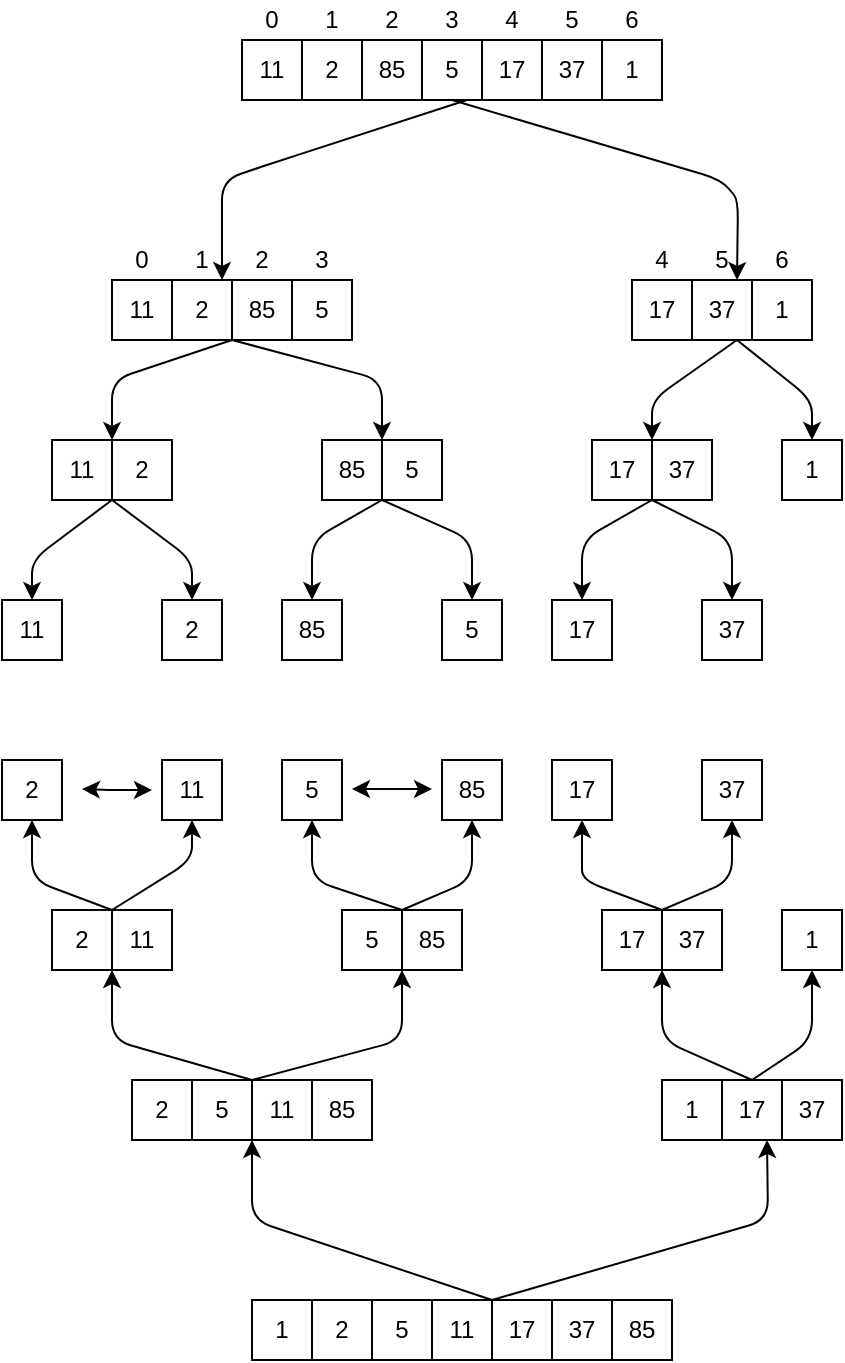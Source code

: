 <mxfile version="12.6.4" type="github">
  <diagram id="JN0QgcLv2ruj5YBZY5oj" name="Page-1">
    <mxGraphModel dx="1396" dy="537" grid="1" gridSize="10" guides="1" tooltips="1" connect="1" arrows="1" fold="1" page="1" pageScale="1" pageWidth="850" pageHeight="1100" math="0" shadow="0">
      <root>
        <mxCell id="0"/>
        <mxCell id="1" parent="0"/>
        <mxCell id="S_tOJ5bn3UWdO5D_vSKJ-2" value="11" style="whiteSpace=wrap;html=1;aspect=fixed;" parent="1" vertex="1">
          <mxGeometry x="295" y="100" width="30" height="30" as="geometry"/>
        </mxCell>
        <mxCell id="S_tOJ5bn3UWdO5D_vSKJ-3" value="2" style="whiteSpace=wrap;html=1;aspect=fixed;" parent="1" vertex="1">
          <mxGeometry x="325" y="100" width="30" height="30" as="geometry"/>
        </mxCell>
        <mxCell id="S_tOJ5bn3UWdO5D_vSKJ-4" value="85" style="whiteSpace=wrap;html=1;aspect=fixed;" parent="1" vertex="1">
          <mxGeometry x="355" y="100" width="30" height="30" as="geometry"/>
        </mxCell>
        <mxCell id="S_tOJ5bn3UWdO5D_vSKJ-5" value="5" style="whiteSpace=wrap;html=1;aspect=fixed;" parent="1" vertex="1">
          <mxGeometry x="385" y="100" width="30" height="30" as="geometry"/>
        </mxCell>
        <mxCell id="S_tOJ5bn3UWdO5D_vSKJ-6" value="17" style="whiteSpace=wrap;html=1;aspect=fixed;" parent="1" vertex="1">
          <mxGeometry x="415" y="100" width="30" height="30" as="geometry"/>
        </mxCell>
        <mxCell id="S_tOJ5bn3UWdO5D_vSKJ-7" value="37" style="whiteSpace=wrap;html=1;aspect=fixed;" parent="1" vertex="1">
          <mxGeometry x="445" y="100" width="30" height="30" as="geometry"/>
        </mxCell>
        <mxCell id="S_tOJ5bn3UWdO5D_vSKJ-8" value="1" style="whiteSpace=wrap;html=1;aspect=fixed;" parent="1" vertex="1">
          <mxGeometry x="475" y="100" width="30" height="30" as="geometry"/>
        </mxCell>
        <mxCell id="S_tOJ5bn3UWdO5D_vSKJ-9" value="0&lt;span style=&quot;color: rgba(0 , 0 , 0 , 0) ; font-family: monospace ; font-size: 0px ; white-space: nowrap&quot;&gt;%3CmxGraphModel%3E%3Croot%3E%3CmxCell%20id%3D%220%22%2F%3E%3CmxCell%20id%3D%221%22%20parent%3D%220%22%2F%3E%3CmxCell%20id%3D%222%22%20value%3D%221%22%20style%3D%22text%3Bhtml%3D1%3BstrokeColor%3Dnone%3BfillColor%3Dnone%3Balign%3Dcenter%3BverticalAlign%3Dmiddle%3BwhiteSpace%3Dwrap%3Brounded%3D0%3B%22%20vertex%3D%221%22%20parent%3D%221%22%3E%3CmxGeometry%20x%3D%22155%22%20y%3D%2290%22%20width%3D%2220%22%20height%3D%2220%22%20as%3D%22geometry%22%2F%3E%3C%2FmxCell%3E%3C%2Froot%3E%3C%2FmxGraphModel%3E&lt;/span&gt;" style="text;html=1;strokeColor=none;fillColor=none;align=center;verticalAlign=middle;whiteSpace=wrap;rounded=0;" parent="1" vertex="1">
          <mxGeometry x="300" y="80" width="20" height="20" as="geometry"/>
        </mxCell>
        <mxCell id="S_tOJ5bn3UWdO5D_vSKJ-10" value="1" style="text;html=1;strokeColor=none;fillColor=none;align=center;verticalAlign=middle;whiteSpace=wrap;rounded=0;" parent="1" vertex="1">
          <mxGeometry x="330" y="80" width="20" height="20" as="geometry"/>
        </mxCell>
        <mxCell id="S_tOJ5bn3UWdO5D_vSKJ-11" value="2" style="text;html=1;strokeColor=none;fillColor=none;align=center;verticalAlign=middle;whiteSpace=wrap;rounded=0;" parent="1" vertex="1">
          <mxGeometry x="360" y="80" width="20" height="20" as="geometry"/>
        </mxCell>
        <mxCell id="S_tOJ5bn3UWdO5D_vSKJ-12" value="3" style="text;html=1;strokeColor=none;fillColor=none;align=center;verticalAlign=middle;whiteSpace=wrap;rounded=0;" parent="1" vertex="1">
          <mxGeometry x="390" y="80" width="20" height="20" as="geometry"/>
        </mxCell>
        <mxCell id="S_tOJ5bn3UWdO5D_vSKJ-13" value="4" style="text;html=1;strokeColor=none;fillColor=none;align=center;verticalAlign=middle;whiteSpace=wrap;rounded=0;" parent="1" vertex="1">
          <mxGeometry x="420" y="80" width="20" height="20" as="geometry"/>
        </mxCell>
        <mxCell id="S_tOJ5bn3UWdO5D_vSKJ-14" value="5" style="text;html=1;strokeColor=none;fillColor=none;align=center;verticalAlign=middle;whiteSpace=wrap;rounded=0;" parent="1" vertex="1">
          <mxGeometry x="450" y="80" width="20" height="20" as="geometry"/>
        </mxCell>
        <mxCell id="S_tOJ5bn3UWdO5D_vSKJ-15" value="6" style="text;html=1;strokeColor=none;fillColor=none;align=center;verticalAlign=middle;whiteSpace=wrap;rounded=0;" parent="1" vertex="1">
          <mxGeometry x="480" y="80" width="20" height="20" as="geometry"/>
        </mxCell>
        <mxCell id="S_tOJ5bn3UWdO5D_vSKJ-16" value="11" style="whiteSpace=wrap;html=1;aspect=fixed;" parent="1" vertex="1">
          <mxGeometry x="230" y="220" width="30" height="30" as="geometry"/>
        </mxCell>
        <mxCell id="S_tOJ5bn3UWdO5D_vSKJ-17" value="2" style="whiteSpace=wrap;html=1;aspect=fixed;" parent="1" vertex="1">
          <mxGeometry x="260" y="220" width="30" height="30" as="geometry"/>
        </mxCell>
        <mxCell id="S_tOJ5bn3UWdO5D_vSKJ-18" value="85" style="whiteSpace=wrap;html=1;aspect=fixed;" parent="1" vertex="1">
          <mxGeometry x="290" y="220" width="30" height="30" as="geometry"/>
        </mxCell>
        <mxCell id="S_tOJ5bn3UWdO5D_vSKJ-19" value="5" style="whiteSpace=wrap;html=1;aspect=fixed;" parent="1" vertex="1">
          <mxGeometry x="320" y="220" width="30" height="30" as="geometry"/>
        </mxCell>
        <mxCell id="S_tOJ5bn3UWdO5D_vSKJ-20" value="0&lt;span style=&quot;color: rgba(0 , 0 , 0 , 0) ; font-family: monospace ; font-size: 0px ; white-space: nowrap&quot;&gt;%3CmxGraphModel%3E%3Croot%3E%3CmxCell%20id%3D%220%22%2F%3E%3CmxCell%20id%3D%221%22%20parent%3D%220%22%2F%3E%3CmxCell%20id%3D%222%22%20value%3D%221%22%20style%3D%22text%3Bhtml%3D1%3BstrokeColor%3Dnone%3BfillColor%3Dnone%3Balign%3Dcenter%3BverticalAlign%3Dmiddle%3BwhiteSpace%3Dwrap%3Brounded%3D0%3B%22%20vertex%3D%221%22%20parent%3D%221%22%3E%3CmxGeometry%20x%3D%22155%22%20y%3D%2290%22%20width%3D%2220%22%20height%3D%2220%22%20as%3D%22geometry%22%2F%3E%3C%2FmxCell%3E%3C%2Froot%3E%3C%2FmxGraphModel%3E&lt;/span&gt;" style="text;html=1;strokeColor=none;fillColor=none;align=center;verticalAlign=middle;whiteSpace=wrap;rounded=0;" parent="1" vertex="1">
          <mxGeometry x="235" y="200" width="20" height="20" as="geometry"/>
        </mxCell>
        <mxCell id="S_tOJ5bn3UWdO5D_vSKJ-21" value="1" style="text;html=1;strokeColor=none;fillColor=none;align=center;verticalAlign=middle;whiteSpace=wrap;rounded=0;" parent="1" vertex="1">
          <mxGeometry x="265" y="200" width="20" height="20" as="geometry"/>
        </mxCell>
        <mxCell id="S_tOJ5bn3UWdO5D_vSKJ-22" value="2" style="text;html=1;strokeColor=none;fillColor=none;align=center;verticalAlign=middle;whiteSpace=wrap;rounded=0;" parent="1" vertex="1">
          <mxGeometry x="295" y="200" width="20" height="20" as="geometry"/>
        </mxCell>
        <mxCell id="S_tOJ5bn3UWdO5D_vSKJ-23" value="3" style="text;html=1;strokeColor=none;fillColor=none;align=center;verticalAlign=middle;whiteSpace=wrap;rounded=0;" parent="1" vertex="1">
          <mxGeometry x="325" y="200" width="20" height="20" as="geometry"/>
        </mxCell>
        <mxCell id="S_tOJ5bn3UWdO5D_vSKJ-24" value="17" style="whiteSpace=wrap;html=1;aspect=fixed;" parent="1" vertex="1">
          <mxGeometry x="490" y="220" width="30" height="30" as="geometry"/>
        </mxCell>
        <mxCell id="S_tOJ5bn3UWdO5D_vSKJ-25" value="37" style="whiteSpace=wrap;html=1;aspect=fixed;" parent="1" vertex="1">
          <mxGeometry x="520" y="220" width="30" height="30" as="geometry"/>
        </mxCell>
        <mxCell id="S_tOJ5bn3UWdO5D_vSKJ-26" value="1" style="whiteSpace=wrap;html=1;aspect=fixed;" parent="1" vertex="1">
          <mxGeometry x="550" y="220" width="30" height="30" as="geometry"/>
        </mxCell>
        <mxCell id="S_tOJ5bn3UWdO5D_vSKJ-27" value="" style="endArrow=classic;html=1;entryX=1;entryY=1;entryDx=0;entryDy=0;exitX=0.75;exitY=1;exitDx=0;exitDy=0;" parent="1" source="S_tOJ5bn3UWdO5D_vSKJ-5" target="S_tOJ5bn3UWdO5D_vSKJ-21" edge="1">
          <mxGeometry width="50" height="50" relative="1" as="geometry">
            <mxPoint x="260" y="320" as="sourcePoint"/>
            <mxPoint x="310" y="270" as="targetPoint"/>
            <Array as="points">
              <mxPoint x="315" y="160"/>
              <mxPoint x="285" y="170"/>
            </Array>
          </mxGeometry>
        </mxCell>
        <mxCell id="S_tOJ5bn3UWdO5D_vSKJ-28" value="" style="endArrow=classic;html=1;entryX=0.75;entryY=0;entryDx=0;entryDy=0;exitX=0.5;exitY=1;exitDx=0;exitDy=0;" parent="1" source="S_tOJ5bn3UWdO5D_vSKJ-5" target="S_tOJ5bn3UWdO5D_vSKJ-25" edge="1">
          <mxGeometry width="50" height="50" relative="1" as="geometry">
            <mxPoint x="260" y="320" as="sourcePoint"/>
            <mxPoint x="310" y="270" as="targetPoint"/>
            <Array as="points">
              <mxPoint x="535" y="170"/>
              <mxPoint x="543" y="180"/>
            </Array>
          </mxGeometry>
        </mxCell>
        <mxCell id="7VmR6nAUONZz5WS_JeW6-1" value="11" style="whiteSpace=wrap;html=1;aspect=fixed;" vertex="1" parent="1">
          <mxGeometry x="200" y="300" width="30" height="30" as="geometry"/>
        </mxCell>
        <mxCell id="7VmR6nAUONZz5WS_JeW6-2" value="2" style="whiteSpace=wrap;html=1;aspect=fixed;" vertex="1" parent="1">
          <mxGeometry x="230" y="300" width="30" height="30" as="geometry"/>
        </mxCell>
        <mxCell id="7VmR6nAUONZz5WS_JeW6-3" value="85" style="whiteSpace=wrap;html=1;aspect=fixed;" vertex="1" parent="1">
          <mxGeometry x="335" y="300" width="30" height="30" as="geometry"/>
        </mxCell>
        <mxCell id="7VmR6nAUONZz5WS_JeW6-4" value="5" style="whiteSpace=wrap;html=1;aspect=fixed;" vertex="1" parent="1">
          <mxGeometry x="365" y="300" width="30" height="30" as="geometry"/>
        </mxCell>
        <mxCell id="7VmR6nAUONZz5WS_JeW6-5" value="17" style="whiteSpace=wrap;html=1;aspect=fixed;" vertex="1" parent="1">
          <mxGeometry x="470" y="300" width="30" height="30" as="geometry"/>
        </mxCell>
        <mxCell id="7VmR6nAUONZz5WS_JeW6-6" value="37" style="whiteSpace=wrap;html=1;aspect=fixed;" vertex="1" parent="1">
          <mxGeometry x="500" y="300" width="30" height="30" as="geometry"/>
        </mxCell>
        <mxCell id="7VmR6nAUONZz5WS_JeW6-7" value="1" style="whiteSpace=wrap;html=1;aspect=fixed;" vertex="1" parent="1">
          <mxGeometry x="565" y="300" width="30" height="30" as="geometry"/>
        </mxCell>
        <mxCell id="7VmR6nAUONZz5WS_JeW6-8" value="11" style="whiteSpace=wrap;html=1;aspect=fixed;" vertex="1" parent="1">
          <mxGeometry x="175" y="380" width="30" height="30" as="geometry"/>
        </mxCell>
        <mxCell id="7VmR6nAUONZz5WS_JeW6-9" value="2" style="whiteSpace=wrap;html=1;aspect=fixed;" vertex="1" parent="1">
          <mxGeometry x="255" y="380" width="30" height="30" as="geometry"/>
        </mxCell>
        <mxCell id="7VmR6nAUONZz5WS_JeW6-12" value="4" style="text;html=1;strokeColor=none;fillColor=none;align=center;verticalAlign=middle;whiteSpace=wrap;rounded=0;" vertex="1" parent="1">
          <mxGeometry x="495" y="200" width="20" height="20" as="geometry"/>
        </mxCell>
        <mxCell id="7VmR6nAUONZz5WS_JeW6-13" value="5" style="text;html=1;strokeColor=none;fillColor=none;align=center;verticalAlign=middle;whiteSpace=wrap;rounded=0;" vertex="1" parent="1">
          <mxGeometry x="525" y="200" width="20" height="20" as="geometry"/>
        </mxCell>
        <mxCell id="7VmR6nAUONZz5WS_JeW6-14" value="6" style="text;html=1;strokeColor=none;fillColor=none;align=center;verticalAlign=middle;whiteSpace=wrap;rounded=0;" vertex="1" parent="1">
          <mxGeometry x="555" y="200" width="20" height="20" as="geometry"/>
        </mxCell>
        <mxCell id="7VmR6nAUONZz5WS_JeW6-15" value="" style="endArrow=classic;html=1;entryX=0;entryY=0;entryDx=0;entryDy=0;exitX=1;exitY=1;exitDx=0;exitDy=0;" edge="1" parent="1" source="S_tOJ5bn3UWdO5D_vSKJ-17" target="7VmR6nAUONZz5WS_JeW6-2">
          <mxGeometry width="50" height="50" relative="1" as="geometry">
            <mxPoint x="180" y="480" as="sourcePoint"/>
            <mxPoint x="230" y="430" as="targetPoint"/>
            <Array as="points">
              <mxPoint x="230" y="270"/>
            </Array>
          </mxGeometry>
        </mxCell>
        <mxCell id="7VmR6nAUONZz5WS_JeW6-16" value="" style="endArrow=classic;html=1;entryX=0;entryY=0;entryDx=0;entryDy=0;exitX=0;exitY=1;exitDx=0;exitDy=0;" edge="1" parent="1" source="S_tOJ5bn3UWdO5D_vSKJ-18" target="7VmR6nAUONZz5WS_JeW6-4">
          <mxGeometry width="50" height="50" relative="1" as="geometry">
            <mxPoint x="180" y="480" as="sourcePoint"/>
            <mxPoint x="230" y="430" as="targetPoint"/>
            <Array as="points">
              <mxPoint x="365" y="270"/>
            </Array>
          </mxGeometry>
        </mxCell>
        <mxCell id="7VmR6nAUONZz5WS_JeW6-17" value="" style="endArrow=classic;html=1;entryX=1;entryY=0;entryDx=0;entryDy=0;exitX=0.75;exitY=1;exitDx=0;exitDy=0;" edge="1" parent="1" source="S_tOJ5bn3UWdO5D_vSKJ-25" target="7VmR6nAUONZz5WS_JeW6-5">
          <mxGeometry width="50" height="50" relative="1" as="geometry">
            <mxPoint x="180" y="480" as="sourcePoint"/>
            <mxPoint x="230" y="430" as="targetPoint"/>
            <Array as="points">
              <mxPoint x="500" y="280"/>
            </Array>
          </mxGeometry>
        </mxCell>
        <mxCell id="7VmR6nAUONZz5WS_JeW6-18" value="" style="endArrow=classic;html=1;entryX=0.5;entryY=0;entryDx=0;entryDy=0;exitX=0.75;exitY=1;exitDx=0;exitDy=0;" edge="1" parent="1" source="S_tOJ5bn3UWdO5D_vSKJ-25" target="7VmR6nAUONZz5WS_JeW6-7">
          <mxGeometry width="50" height="50" relative="1" as="geometry">
            <mxPoint x="180" y="480" as="sourcePoint"/>
            <mxPoint x="230" y="430" as="targetPoint"/>
            <Array as="points">
              <mxPoint x="580" y="280"/>
            </Array>
          </mxGeometry>
        </mxCell>
        <mxCell id="7VmR6nAUONZz5WS_JeW6-19" value="85" style="whiteSpace=wrap;html=1;aspect=fixed;" vertex="1" parent="1">
          <mxGeometry x="315" y="380" width="30" height="30" as="geometry"/>
        </mxCell>
        <mxCell id="7VmR6nAUONZz5WS_JeW6-20" value="5" style="whiteSpace=wrap;html=1;aspect=fixed;" vertex="1" parent="1">
          <mxGeometry x="395" y="380" width="30" height="30" as="geometry"/>
        </mxCell>
        <mxCell id="7VmR6nAUONZz5WS_JeW6-21" value="17" style="whiteSpace=wrap;html=1;aspect=fixed;" vertex="1" parent="1">
          <mxGeometry x="450" y="380" width="30" height="30" as="geometry"/>
        </mxCell>
        <mxCell id="7VmR6nAUONZz5WS_JeW6-22" value="37" style="whiteSpace=wrap;html=1;aspect=fixed;" vertex="1" parent="1">
          <mxGeometry x="525" y="380" width="30" height="30" as="geometry"/>
        </mxCell>
        <mxCell id="7VmR6nAUONZz5WS_JeW6-23" value="" style="endArrow=classic;html=1;entryX=0.5;entryY=0;entryDx=0;entryDy=0;exitX=1;exitY=1;exitDx=0;exitDy=0;" edge="1" parent="1" source="7VmR6nAUONZz5WS_JeW6-1" target="7VmR6nAUONZz5WS_JeW6-8">
          <mxGeometry width="50" height="50" relative="1" as="geometry">
            <mxPoint x="180" y="480" as="sourcePoint"/>
            <mxPoint x="230" y="430" as="targetPoint"/>
            <Array as="points">
              <mxPoint x="190" y="360"/>
            </Array>
          </mxGeometry>
        </mxCell>
        <mxCell id="7VmR6nAUONZz5WS_JeW6-24" value="" style="endArrow=classic;html=1;entryX=0.5;entryY=0;entryDx=0;entryDy=0;exitX=0;exitY=1;exitDx=0;exitDy=0;" edge="1" parent="1" source="7VmR6nAUONZz5WS_JeW6-2" target="7VmR6nAUONZz5WS_JeW6-9">
          <mxGeometry width="50" height="50" relative="1" as="geometry">
            <mxPoint x="180" y="480" as="sourcePoint"/>
            <mxPoint x="230" y="430" as="targetPoint"/>
            <Array as="points">
              <mxPoint x="270" y="360"/>
            </Array>
          </mxGeometry>
        </mxCell>
        <mxCell id="7VmR6nAUONZz5WS_JeW6-25" value="" style="endArrow=classic;html=1;entryX=0.5;entryY=0;entryDx=0;entryDy=0;exitX=0;exitY=1;exitDx=0;exitDy=0;" edge="1" parent="1" source="7VmR6nAUONZz5WS_JeW6-4" target="7VmR6nAUONZz5WS_JeW6-19">
          <mxGeometry width="50" height="50" relative="1" as="geometry">
            <mxPoint x="180" y="480" as="sourcePoint"/>
            <mxPoint x="230" y="430" as="targetPoint"/>
            <Array as="points">
              <mxPoint x="330" y="350"/>
            </Array>
          </mxGeometry>
        </mxCell>
        <mxCell id="7VmR6nAUONZz5WS_JeW6-26" value="" style="endArrow=classic;html=1;entryX=0.5;entryY=0;entryDx=0;entryDy=0;exitX=0;exitY=1;exitDx=0;exitDy=0;" edge="1" parent="1" source="7VmR6nAUONZz5WS_JeW6-4" target="7VmR6nAUONZz5WS_JeW6-20">
          <mxGeometry width="50" height="50" relative="1" as="geometry">
            <mxPoint x="180" y="480" as="sourcePoint"/>
            <mxPoint x="230" y="430" as="targetPoint"/>
            <Array as="points">
              <mxPoint x="410" y="350"/>
            </Array>
          </mxGeometry>
        </mxCell>
        <mxCell id="7VmR6nAUONZz5WS_JeW6-27" value="" style="endArrow=classic;html=1;exitX=1;exitY=1;exitDx=0;exitDy=0;" edge="1" parent="1" source="7VmR6nAUONZz5WS_JeW6-5">
          <mxGeometry width="50" height="50" relative="1" as="geometry">
            <mxPoint x="180" y="480" as="sourcePoint"/>
            <mxPoint x="465" y="380" as="targetPoint"/>
            <Array as="points">
              <mxPoint x="465" y="350"/>
            </Array>
          </mxGeometry>
        </mxCell>
        <mxCell id="7VmR6nAUONZz5WS_JeW6-28" value="" style="endArrow=classic;html=1;entryX=0.5;entryY=0;entryDx=0;entryDy=0;exitX=0;exitY=1;exitDx=0;exitDy=0;" edge="1" parent="1" source="7VmR6nAUONZz5WS_JeW6-6" target="7VmR6nAUONZz5WS_JeW6-22">
          <mxGeometry width="50" height="50" relative="1" as="geometry">
            <mxPoint x="180" y="480" as="sourcePoint"/>
            <mxPoint x="230" y="430" as="targetPoint"/>
            <Array as="points">
              <mxPoint x="540" y="350"/>
            </Array>
          </mxGeometry>
        </mxCell>
        <mxCell id="7VmR6nAUONZz5WS_JeW6-31" value="11" style="whiteSpace=wrap;html=1;aspect=fixed;" vertex="1" parent="1">
          <mxGeometry x="255" y="460" width="30" height="30" as="geometry"/>
        </mxCell>
        <mxCell id="7VmR6nAUONZz5WS_JeW6-32" value="2" style="whiteSpace=wrap;html=1;aspect=fixed;" vertex="1" parent="1">
          <mxGeometry x="175" y="460" width="30" height="30" as="geometry"/>
        </mxCell>
        <mxCell id="7VmR6nAUONZz5WS_JeW6-33" value="85" style="whiteSpace=wrap;html=1;aspect=fixed;" vertex="1" parent="1">
          <mxGeometry x="395" y="460" width="30" height="30" as="geometry"/>
        </mxCell>
        <mxCell id="7VmR6nAUONZz5WS_JeW6-34" value="5" style="whiteSpace=wrap;html=1;aspect=fixed;" vertex="1" parent="1">
          <mxGeometry x="315" y="460" width="30" height="30" as="geometry"/>
        </mxCell>
        <mxCell id="7VmR6nAUONZz5WS_JeW6-35" value="17" style="whiteSpace=wrap;html=1;aspect=fixed;" vertex="1" parent="1">
          <mxGeometry x="450" y="460" width="30" height="30" as="geometry"/>
        </mxCell>
        <mxCell id="7VmR6nAUONZz5WS_JeW6-36" value="37" style="whiteSpace=wrap;html=1;aspect=fixed;" vertex="1" parent="1">
          <mxGeometry x="525" y="460" width="30" height="30" as="geometry"/>
        </mxCell>
        <mxCell id="7VmR6nAUONZz5WS_JeW6-38" value="11" style="whiteSpace=wrap;html=1;aspect=fixed;" vertex="1" parent="1">
          <mxGeometry x="230" y="535" width="30" height="30" as="geometry"/>
        </mxCell>
        <mxCell id="7VmR6nAUONZz5WS_JeW6-39" value="2" style="whiteSpace=wrap;html=1;aspect=fixed;" vertex="1" parent="1">
          <mxGeometry x="200" y="535" width="30" height="30" as="geometry"/>
        </mxCell>
        <mxCell id="7VmR6nAUONZz5WS_JeW6-41" value="" style="endArrow=classic;html=1;entryX=0.5;entryY=1;entryDx=0;entryDy=0;exitX=1;exitY=0;exitDx=0;exitDy=0;" edge="1" parent="1" source="7VmR6nAUONZz5WS_JeW6-39" target="7VmR6nAUONZz5WS_JeW6-32">
          <mxGeometry width="50" height="50" relative="1" as="geometry">
            <mxPoint x="240" y="340" as="sourcePoint"/>
            <mxPoint x="200" y="390" as="targetPoint"/>
            <Array as="points">
              <mxPoint x="190" y="520"/>
            </Array>
          </mxGeometry>
        </mxCell>
        <mxCell id="7VmR6nAUONZz5WS_JeW6-42" value="" style="endArrow=classic;html=1;entryX=0.5;entryY=1;entryDx=0;entryDy=0;exitX=1;exitY=0;exitDx=0;exitDy=0;" edge="1" parent="1" source="7VmR6nAUONZz5WS_JeW6-39" target="7VmR6nAUONZz5WS_JeW6-31">
          <mxGeometry width="50" height="50" relative="1" as="geometry">
            <mxPoint x="240" y="545" as="sourcePoint"/>
            <mxPoint x="200" y="500" as="targetPoint"/>
            <Array as="points">
              <mxPoint x="270" y="510"/>
            </Array>
          </mxGeometry>
        </mxCell>
        <mxCell id="7VmR6nAUONZz5WS_JeW6-44" value="" style="endArrow=classic;startArrow=classic;html=1;" edge="1" parent="1">
          <mxGeometry width="50" height="50" relative="1" as="geometry">
            <mxPoint x="215" y="474.5" as="sourcePoint"/>
            <mxPoint x="250" y="475" as="targetPoint"/>
            <Array as="points">
              <mxPoint x="230" y="475"/>
            </Array>
          </mxGeometry>
        </mxCell>
        <mxCell id="7VmR6nAUONZz5WS_JeW6-47" value="" style="endArrow=classic;startArrow=classic;html=1;" edge="1" parent="1">
          <mxGeometry width="50" height="50" relative="1" as="geometry">
            <mxPoint x="350" y="474.5" as="sourcePoint"/>
            <mxPoint x="390" y="474.5" as="targetPoint"/>
          </mxGeometry>
        </mxCell>
        <mxCell id="7VmR6nAUONZz5WS_JeW6-48" value="85" style="whiteSpace=wrap;html=1;aspect=fixed;" vertex="1" parent="1">
          <mxGeometry x="375" y="535" width="30" height="30" as="geometry"/>
        </mxCell>
        <mxCell id="7VmR6nAUONZz5WS_JeW6-49" value="5" style="whiteSpace=wrap;html=1;aspect=fixed;" vertex="1" parent="1">
          <mxGeometry x="345" y="535" width="30" height="30" as="geometry"/>
        </mxCell>
        <mxCell id="7VmR6nAUONZz5WS_JeW6-52" value="" style="endArrow=classic;html=1;entryX=0.5;entryY=1;entryDx=0;entryDy=0;exitX=1;exitY=0;exitDx=0;exitDy=0;" edge="1" parent="1" source="7VmR6nAUONZz5WS_JeW6-49" target="7VmR6nAUONZz5WS_JeW6-34">
          <mxGeometry width="50" height="50" relative="1" as="geometry">
            <mxPoint x="240" y="545" as="sourcePoint"/>
            <mxPoint x="200" y="500" as="targetPoint"/>
            <Array as="points">
              <mxPoint x="330" y="520"/>
            </Array>
          </mxGeometry>
        </mxCell>
        <mxCell id="7VmR6nAUONZz5WS_JeW6-53" value="" style="endArrow=classic;html=1;entryX=0.5;entryY=1;entryDx=0;entryDy=0;exitX=0;exitY=0;exitDx=0;exitDy=0;" edge="1" parent="1" source="7VmR6nAUONZz5WS_JeW6-48" target="7VmR6nAUONZz5WS_JeW6-33">
          <mxGeometry width="50" height="50" relative="1" as="geometry">
            <mxPoint x="240" y="545" as="sourcePoint"/>
            <mxPoint x="280" y="500" as="targetPoint"/>
            <Array as="points">
              <mxPoint x="410" y="520"/>
            </Array>
          </mxGeometry>
        </mxCell>
        <mxCell id="7VmR6nAUONZz5WS_JeW6-54" value="17" style="whiteSpace=wrap;html=1;aspect=fixed;" vertex="1" parent="1">
          <mxGeometry x="475" y="535" width="30" height="30" as="geometry"/>
        </mxCell>
        <mxCell id="7VmR6nAUONZz5WS_JeW6-55" value="37" style="whiteSpace=wrap;html=1;aspect=fixed;" vertex="1" parent="1">
          <mxGeometry x="505" y="535" width="30" height="30" as="geometry"/>
        </mxCell>
        <mxCell id="7VmR6nAUONZz5WS_JeW6-56" value="" style="endArrow=classic;html=1;entryX=0.5;entryY=1;entryDx=0;entryDy=0;exitX=0;exitY=0;exitDx=0;exitDy=0;" edge="1" parent="1" source="7VmR6nAUONZz5WS_JeW6-55" target="7VmR6nAUONZz5WS_JeW6-35">
          <mxGeometry width="50" height="50" relative="1" as="geometry">
            <mxPoint x="180" y="640" as="sourcePoint"/>
            <mxPoint x="230" y="590" as="targetPoint"/>
            <Array as="points">
              <mxPoint x="465" y="520"/>
              <mxPoint x="465" y="510"/>
            </Array>
          </mxGeometry>
        </mxCell>
        <mxCell id="7VmR6nAUONZz5WS_JeW6-57" value="" style="endArrow=classic;html=1;entryX=0.5;entryY=1;entryDx=0;entryDy=0;exitX=0;exitY=0;exitDx=0;exitDy=0;" edge="1" parent="1" source="7VmR6nAUONZz5WS_JeW6-55" target="7VmR6nAUONZz5WS_JeW6-36">
          <mxGeometry width="50" height="50" relative="1" as="geometry">
            <mxPoint x="385" y="545" as="sourcePoint"/>
            <mxPoint x="420" y="500" as="targetPoint"/>
            <Array as="points">
              <mxPoint x="540" y="520"/>
            </Array>
          </mxGeometry>
        </mxCell>
        <mxCell id="7VmR6nAUONZz5WS_JeW6-58" value="1" style="whiteSpace=wrap;html=1;aspect=fixed;" vertex="1" parent="1">
          <mxGeometry x="565" y="535" width="30" height="30" as="geometry"/>
        </mxCell>
        <mxCell id="7VmR6nAUONZz5WS_JeW6-59" value="11" style="whiteSpace=wrap;html=1;aspect=fixed;" vertex="1" parent="1">
          <mxGeometry x="300" y="620" width="30" height="30" as="geometry"/>
        </mxCell>
        <mxCell id="7VmR6nAUONZz5WS_JeW6-60" value="2" style="whiteSpace=wrap;html=1;aspect=fixed;" vertex="1" parent="1">
          <mxGeometry x="240" y="620" width="30" height="30" as="geometry"/>
        </mxCell>
        <mxCell id="7VmR6nAUONZz5WS_JeW6-61" value="85" style="whiteSpace=wrap;html=1;aspect=fixed;" vertex="1" parent="1">
          <mxGeometry x="330" y="620" width="30" height="30" as="geometry"/>
        </mxCell>
        <mxCell id="7VmR6nAUONZz5WS_JeW6-62" value="5" style="whiteSpace=wrap;html=1;aspect=fixed;" vertex="1" parent="1">
          <mxGeometry x="270" y="620" width="30" height="30" as="geometry"/>
        </mxCell>
        <mxCell id="7VmR6nAUONZz5WS_JeW6-63" value="" style="endArrow=classic;html=1;entryX=1;entryY=1;entryDx=0;entryDy=0;exitX=1;exitY=0;exitDx=0;exitDy=0;" edge="1" parent="1" source="7VmR6nAUONZz5WS_JeW6-62" target="7VmR6nAUONZz5WS_JeW6-39">
          <mxGeometry width="50" height="50" relative="1" as="geometry">
            <mxPoint x="240" y="545" as="sourcePoint"/>
            <mxPoint x="200" y="500" as="targetPoint"/>
            <Array as="points">
              <mxPoint x="230" y="600"/>
            </Array>
          </mxGeometry>
        </mxCell>
        <mxCell id="7VmR6nAUONZz5WS_JeW6-64" value="" style="endArrow=classic;html=1;entryX=1;entryY=1;entryDx=0;entryDy=0;" edge="1" parent="1" target="7VmR6nAUONZz5WS_JeW6-49">
          <mxGeometry width="50" height="50" relative="1" as="geometry">
            <mxPoint x="300" y="620" as="sourcePoint"/>
            <mxPoint x="280" y="500" as="targetPoint"/>
            <Array as="points">
              <mxPoint x="375" y="600"/>
            </Array>
          </mxGeometry>
        </mxCell>
        <mxCell id="7VmR6nAUONZz5WS_JeW6-65" value="17" style="whiteSpace=wrap;html=1;aspect=fixed;" vertex="1" parent="1">
          <mxGeometry x="535" y="620" width="30" height="30" as="geometry"/>
        </mxCell>
        <mxCell id="7VmR6nAUONZz5WS_JeW6-66" value="37" style="whiteSpace=wrap;html=1;aspect=fixed;" vertex="1" parent="1">
          <mxGeometry x="565" y="620" width="30" height="30" as="geometry"/>
        </mxCell>
        <mxCell id="7VmR6nAUONZz5WS_JeW6-67" value="1" style="whiteSpace=wrap;html=1;aspect=fixed;" vertex="1" parent="1">
          <mxGeometry x="505" y="620" width="30" height="30" as="geometry"/>
        </mxCell>
        <mxCell id="7VmR6nAUONZz5WS_JeW6-68" value="" style="endArrow=classic;html=1;entryX=1;entryY=1;entryDx=0;entryDy=0;exitX=0.5;exitY=0;exitDx=0;exitDy=0;" edge="1" parent="1" source="7VmR6nAUONZz5WS_JeW6-65" target="7VmR6nAUONZz5WS_JeW6-54">
          <mxGeometry width="50" height="50" relative="1" as="geometry">
            <mxPoint x="310" y="630" as="sourcePoint"/>
            <mxPoint x="240" y="575" as="targetPoint"/>
            <Array as="points">
              <mxPoint x="505" y="600"/>
            </Array>
          </mxGeometry>
        </mxCell>
        <mxCell id="7VmR6nAUONZz5WS_JeW6-69" value="" style="endArrow=classic;html=1;entryX=0.5;entryY=1;entryDx=0;entryDy=0;exitX=0.5;exitY=0;exitDx=0;exitDy=0;" edge="1" parent="1" source="7VmR6nAUONZz5WS_JeW6-65" target="7VmR6nAUONZz5WS_JeW6-58">
          <mxGeometry width="50" height="50" relative="1" as="geometry">
            <mxPoint x="515" y="545" as="sourcePoint"/>
            <mxPoint x="550" y="500" as="targetPoint"/>
            <Array as="points">
              <mxPoint x="580" y="600"/>
            </Array>
          </mxGeometry>
        </mxCell>
        <mxCell id="7VmR6nAUONZz5WS_JeW6-77" value="11" style="whiteSpace=wrap;html=1;aspect=fixed;" vertex="1" parent="1">
          <mxGeometry x="390" y="730" width="30" height="30" as="geometry"/>
        </mxCell>
        <mxCell id="7VmR6nAUONZz5WS_JeW6-78" value="2" style="whiteSpace=wrap;html=1;aspect=fixed;" vertex="1" parent="1">
          <mxGeometry x="330" y="730" width="30" height="30" as="geometry"/>
        </mxCell>
        <mxCell id="7VmR6nAUONZz5WS_JeW6-79" value="85" style="whiteSpace=wrap;html=1;aspect=fixed;" vertex="1" parent="1">
          <mxGeometry x="480" y="730" width="30" height="30" as="geometry"/>
        </mxCell>
        <mxCell id="7VmR6nAUONZz5WS_JeW6-80" value="5" style="whiteSpace=wrap;html=1;aspect=fixed;" vertex="1" parent="1">
          <mxGeometry x="360" y="730" width="30" height="30" as="geometry"/>
        </mxCell>
        <mxCell id="7VmR6nAUONZz5WS_JeW6-81" value="17" style="whiteSpace=wrap;html=1;aspect=fixed;" vertex="1" parent="1">
          <mxGeometry x="420" y="730" width="30" height="30" as="geometry"/>
        </mxCell>
        <mxCell id="7VmR6nAUONZz5WS_JeW6-82" value="37" style="whiteSpace=wrap;html=1;aspect=fixed;" vertex="1" parent="1">
          <mxGeometry x="450" y="730" width="30" height="30" as="geometry"/>
        </mxCell>
        <mxCell id="7VmR6nAUONZz5WS_JeW6-83" value="1" style="whiteSpace=wrap;html=1;aspect=fixed;" vertex="1" parent="1">
          <mxGeometry x="300" y="730" width="30" height="30" as="geometry"/>
        </mxCell>
        <mxCell id="7VmR6nAUONZz5WS_JeW6-84" value="" style="endArrow=classic;html=1;entryX=1;entryY=1;entryDx=0;entryDy=0;exitX=1;exitY=0;exitDx=0;exitDy=0;" edge="1" parent="1" source="7VmR6nAUONZz5WS_JeW6-77" target="7VmR6nAUONZz5WS_JeW6-62">
          <mxGeometry width="50" height="50" relative="1" as="geometry">
            <mxPoint x="310" y="630" as="sourcePoint"/>
            <mxPoint x="240" y="575" as="targetPoint"/>
            <Array as="points">
              <mxPoint x="300" y="690"/>
            </Array>
          </mxGeometry>
        </mxCell>
        <mxCell id="7VmR6nAUONZz5WS_JeW6-85" value="" style="endArrow=classic;html=1;entryX=0.75;entryY=1;entryDx=0;entryDy=0;exitX=0;exitY=0;exitDx=0;exitDy=0;" edge="1" parent="1" source="7VmR6nAUONZz5WS_JeW6-81" target="7VmR6nAUONZz5WS_JeW6-65">
          <mxGeometry width="50" height="50" relative="1" as="geometry">
            <mxPoint x="460" y="730" as="sourcePoint"/>
            <mxPoint x="590" y="575" as="targetPoint"/>
            <Array as="points">
              <mxPoint x="558" y="690"/>
            </Array>
          </mxGeometry>
        </mxCell>
      </root>
    </mxGraphModel>
  </diagram>
</mxfile>
